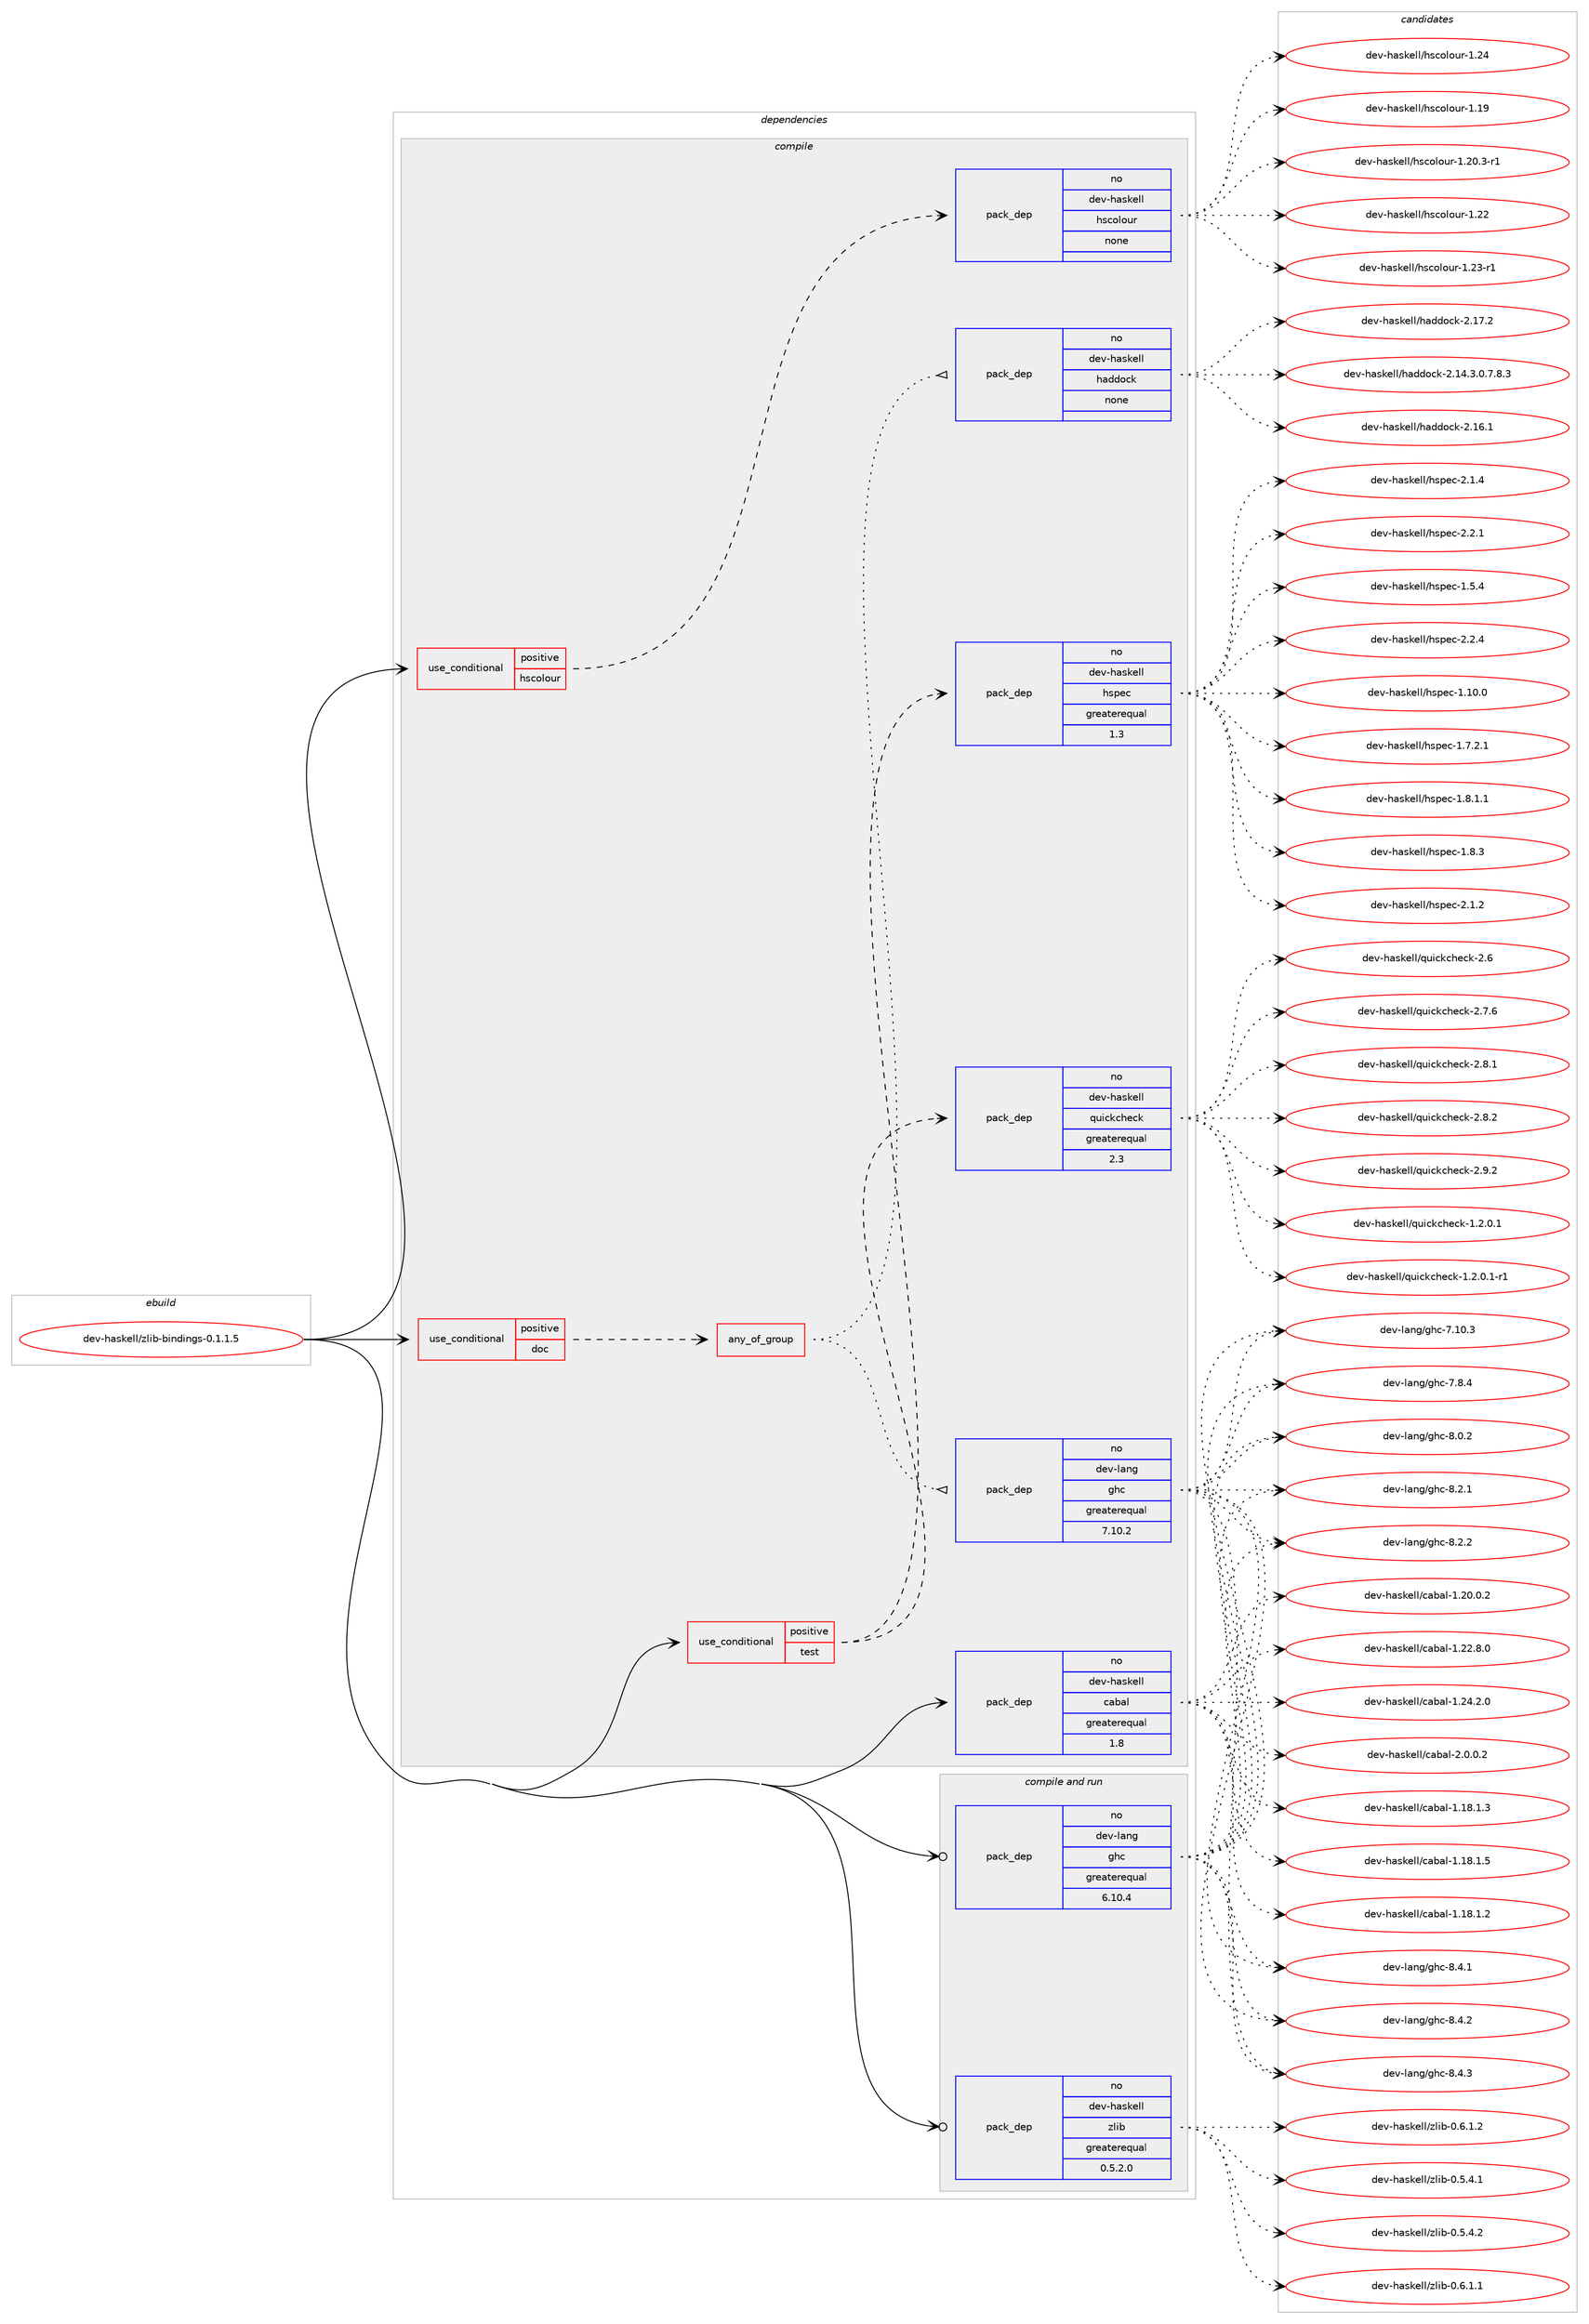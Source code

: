 digraph prolog {

# *************
# Graph options
# *************

newrank=true;
concentrate=true;
compound=true;
graph [rankdir=LR,fontname=Helvetica,fontsize=10,ranksep=1.5];#, ranksep=2.5, nodesep=0.2];
edge  [arrowhead=vee];
node  [fontname=Helvetica,fontsize=10];

# **********
# The ebuild
# **********

subgraph cluster_leftcol {
color=gray;
rank=same;
label=<<i>ebuild</i>>;
id [label="dev-haskell/zlib-bindings-0.1.1.5", color=red, width=4, href="../dev-haskell/zlib-bindings-0.1.1.5.svg"];
}

# ****************
# The dependencies
# ****************

subgraph cluster_midcol {
color=gray;
label=<<i>dependencies</i>>;
subgraph cluster_compile {
fillcolor="#eeeeee";
style=filled;
label=<<i>compile</i>>;
subgraph cond362330 {
dependency1350364 [label=<<TABLE BORDER="0" CELLBORDER="1" CELLSPACING="0" CELLPADDING="4"><TR><TD ROWSPAN="3" CELLPADDING="10">use_conditional</TD></TR><TR><TD>positive</TD></TR><TR><TD>doc</TD></TR></TABLE>>, shape=none, color=red];
subgraph any21871 {
dependency1350365 [label=<<TABLE BORDER="0" CELLBORDER="1" CELLSPACING="0" CELLPADDING="4"><TR><TD CELLPADDING="10">any_of_group</TD></TR></TABLE>>, shape=none, color=red];subgraph pack965611 {
dependency1350366 [label=<<TABLE BORDER="0" CELLBORDER="1" CELLSPACING="0" CELLPADDING="4" WIDTH="220"><TR><TD ROWSPAN="6" CELLPADDING="30">pack_dep</TD></TR><TR><TD WIDTH="110">no</TD></TR><TR><TD>dev-haskell</TD></TR><TR><TD>haddock</TD></TR><TR><TD>none</TD></TR><TR><TD></TD></TR></TABLE>>, shape=none, color=blue];
}
dependency1350365:e -> dependency1350366:w [weight=20,style="dotted",arrowhead="oinv"];
subgraph pack965612 {
dependency1350367 [label=<<TABLE BORDER="0" CELLBORDER="1" CELLSPACING="0" CELLPADDING="4" WIDTH="220"><TR><TD ROWSPAN="6" CELLPADDING="30">pack_dep</TD></TR><TR><TD WIDTH="110">no</TD></TR><TR><TD>dev-lang</TD></TR><TR><TD>ghc</TD></TR><TR><TD>greaterequal</TD></TR><TR><TD>7.10.2</TD></TR></TABLE>>, shape=none, color=blue];
}
dependency1350365:e -> dependency1350367:w [weight=20,style="dotted",arrowhead="oinv"];
}
dependency1350364:e -> dependency1350365:w [weight=20,style="dashed",arrowhead="vee"];
}
id:e -> dependency1350364:w [weight=20,style="solid",arrowhead="vee"];
subgraph cond362331 {
dependency1350368 [label=<<TABLE BORDER="0" CELLBORDER="1" CELLSPACING="0" CELLPADDING="4"><TR><TD ROWSPAN="3" CELLPADDING="10">use_conditional</TD></TR><TR><TD>positive</TD></TR><TR><TD>hscolour</TD></TR></TABLE>>, shape=none, color=red];
subgraph pack965613 {
dependency1350369 [label=<<TABLE BORDER="0" CELLBORDER="1" CELLSPACING="0" CELLPADDING="4" WIDTH="220"><TR><TD ROWSPAN="6" CELLPADDING="30">pack_dep</TD></TR><TR><TD WIDTH="110">no</TD></TR><TR><TD>dev-haskell</TD></TR><TR><TD>hscolour</TD></TR><TR><TD>none</TD></TR><TR><TD></TD></TR></TABLE>>, shape=none, color=blue];
}
dependency1350368:e -> dependency1350369:w [weight=20,style="dashed",arrowhead="vee"];
}
id:e -> dependency1350368:w [weight=20,style="solid",arrowhead="vee"];
subgraph cond362332 {
dependency1350370 [label=<<TABLE BORDER="0" CELLBORDER="1" CELLSPACING="0" CELLPADDING="4"><TR><TD ROWSPAN="3" CELLPADDING="10">use_conditional</TD></TR><TR><TD>positive</TD></TR><TR><TD>test</TD></TR></TABLE>>, shape=none, color=red];
subgraph pack965614 {
dependency1350371 [label=<<TABLE BORDER="0" CELLBORDER="1" CELLSPACING="0" CELLPADDING="4" WIDTH="220"><TR><TD ROWSPAN="6" CELLPADDING="30">pack_dep</TD></TR><TR><TD WIDTH="110">no</TD></TR><TR><TD>dev-haskell</TD></TR><TR><TD>hspec</TD></TR><TR><TD>greaterequal</TD></TR><TR><TD>1.3</TD></TR></TABLE>>, shape=none, color=blue];
}
dependency1350370:e -> dependency1350371:w [weight=20,style="dashed",arrowhead="vee"];
subgraph pack965615 {
dependency1350372 [label=<<TABLE BORDER="0" CELLBORDER="1" CELLSPACING="0" CELLPADDING="4" WIDTH="220"><TR><TD ROWSPAN="6" CELLPADDING="30">pack_dep</TD></TR><TR><TD WIDTH="110">no</TD></TR><TR><TD>dev-haskell</TD></TR><TR><TD>quickcheck</TD></TR><TR><TD>greaterequal</TD></TR><TR><TD>2.3</TD></TR></TABLE>>, shape=none, color=blue];
}
dependency1350370:e -> dependency1350372:w [weight=20,style="dashed",arrowhead="vee"];
}
id:e -> dependency1350370:w [weight=20,style="solid",arrowhead="vee"];
subgraph pack965616 {
dependency1350373 [label=<<TABLE BORDER="0" CELLBORDER="1" CELLSPACING="0" CELLPADDING="4" WIDTH="220"><TR><TD ROWSPAN="6" CELLPADDING="30">pack_dep</TD></TR><TR><TD WIDTH="110">no</TD></TR><TR><TD>dev-haskell</TD></TR><TR><TD>cabal</TD></TR><TR><TD>greaterequal</TD></TR><TR><TD>1.8</TD></TR></TABLE>>, shape=none, color=blue];
}
id:e -> dependency1350373:w [weight=20,style="solid",arrowhead="vee"];
}
subgraph cluster_compileandrun {
fillcolor="#eeeeee";
style=filled;
label=<<i>compile and run</i>>;
subgraph pack965617 {
dependency1350374 [label=<<TABLE BORDER="0" CELLBORDER="1" CELLSPACING="0" CELLPADDING="4" WIDTH="220"><TR><TD ROWSPAN="6" CELLPADDING="30">pack_dep</TD></TR><TR><TD WIDTH="110">no</TD></TR><TR><TD>dev-haskell</TD></TR><TR><TD>zlib</TD></TR><TR><TD>greaterequal</TD></TR><TR><TD>0.5.2.0</TD></TR></TABLE>>, shape=none, color=blue];
}
id:e -> dependency1350374:w [weight=20,style="solid",arrowhead="odotvee"];
subgraph pack965618 {
dependency1350375 [label=<<TABLE BORDER="0" CELLBORDER="1" CELLSPACING="0" CELLPADDING="4" WIDTH="220"><TR><TD ROWSPAN="6" CELLPADDING="30">pack_dep</TD></TR><TR><TD WIDTH="110">no</TD></TR><TR><TD>dev-lang</TD></TR><TR><TD>ghc</TD></TR><TR><TD>greaterequal</TD></TR><TR><TD>6.10.4</TD></TR></TABLE>>, shape=none, color=blue];
}
id:e -> dependency1350375:w [weight=20,style="solid",arrowhead="odotvee"];
}
subgraph cluster_run {
fillcolor="#eeeeee";
style=filled;
label=<<i>run</i>>;
}
}

# **************
# The candidates
# **************

subgraph cluster_choices {
rank=same;
color=gray;
label=<<i>candidates</i>>;

subgraph choice965611 {
color=black;
nodesep=1;
choice1001011184510497115107101108108471049710010011199107455046495246514648465546564651 [label="dev-haskell/haddock-2.14.3.0.7.8.3", color=red, width=4,href="../dev-haskell/haddock-2.14.3.0.7.8.3.svg"];
choice100101118451049711510710110810847104971001001119910745504649544649 [label="dev-haskell/haddock-2.16.1", color=red, width=4,href="../dev-haskell/haddock-2.16.1.svg"];
choice100101118451049711510710110810847104971001001119910745504649554650 [label="dev-haskell/haddock-2.17.2", color=red, width=4,href="../dev-haskell/haddock-2.17.2.svg"];
dependency1350366:e -> choice1001011184510497115107101108108471049710010011199107455046495246514648465546564651:w [style=dotted,weight="100"];
dependency1350366:e -> choice100101118451049711510710110810847104971001001119910745504649544649:w [style=dotted,weight="100"];
dependency1350366:e -> choice100101118451049711510710110810847104971001001119910745504649554650:w [style=dotted,weight="100"];
}
subgraph choice965612 {
color=black;
nodesep=1;
choice1001011184510897110103471031049945554649484651 [label="dev-lang/ghc-7.10.3", color=red, width=4,href="../dev-lang/ghc-7.10.3.svg"];
choice10010111845108971101034710310499455546564652 [label="dev-lang/ghc-7.8.4", color=red, width=4,href="../dev-lang/ghc-7.8.4.svg"];
choice10010111845108971101034710310499455646484650 [label="dev-lang/ghc-8.0.2", color=red, width=4,href="../dev-lang/ghc-8.0.2.svg"];
choice10010111845108971101034710310499455646504649 [label="dev-lang/ghc-8.2.1", color=red, width=4,href="../dev-lang/ghc-8.2.1.svg"];
choice10010111845108971101034710310499455646504650 [label="dev-lang/ghc-8.2.2", color=red, width=4,href="../dev-lang/ghc-8.2.2.svg"];
choice10010111845108971101034710310499455646524649 [label="dev-lang/ghc-8.4.1", color=red, width=4,href="../dev-lang/ghc-8.4.1.svg"];
choice10010111845108971101034710310499455646524650 [label="dev-lang/ghc-8.4.2", color=red, width=4,href="../dev-lang/ghc-8.4.2.svg"];
choice10010111845108971101034710310499455646524651 [label="dev-lang/ghc-8.4.3", color=red, width=4,href="../dev-lang/ghc-8.4.3.svg"];
dependency1350367:e -> choice1001011184510897110103471031049945554649484651:w [style=dotted,weight="100"];
dependency1350367:e -> choice10010111845108971101034710310499455546564652:w [style=dotted,weight="100"];
dependency1350367:e -> choice10010111845108971101034710310499455646484650:w [style=dotted,weight="100"];
dependency1350367:e -> choice10010111845108971101034710310499455646504649:w [style=dotted,weight="100"];
dependency1350367:e -> choice10010111845108971101034710310499455646504650:w [style=dotted,weight="100"];
dependency1350367:e -> choice10010111845108971101034710310499455646524649:w [style=dotted,weight="100"];
dependency1350367:e -> choice10010111845108971101034710310499455646524650:w [style=dotted,weight="100"];
dependency1350367:e -> choice10010111845108971101034710310499455646524651:w [style=dotted,weight="100"];
}
subgraph choice965613 {
color=black;
nodesep=1;
choice100101118451049711510710110810847104115991111081111171144549464957 [label="dev-haskell/hscolour-1.19", color=red, width=4,href="../dev-haskell/hscolour-1.19.svg"];
choice10010111845104971151071011081084710411599111108111117114454946504846514511449 [label="dev-haskell/hscolour-1.20.3-r1", color=red, width=4,href="../dev-haskell/hscolour-1.20.3-r1.svg"];
choice100101118451049711510710110810847104115991111081111171144549465050 [label="dev-haskell/hscolour-1.22", color=red, width=4,href="../dev-haskell/hscolour-1.22.svg"];
choice1001011184510497115107101108108471041159911110811111711445494650514511449 [label="dev-haskell/hscolour-1.23-r1", color=red, width=4,href="../dev-haskell/hscolour-1.23-r1.svg"];
choice100101118451049711510710110810847104115991111081111171144549465052 [label="dev-haskell/hscolour-1.24", color=red, width=4,href="../dev-haskell/hscolour-1.24.svg"];
dependency1350369:e -> choice100101118451049711510710110810847104115991111081111171144549464957:w [style=dotted,weight="100"];
dependency1350369:e -> choice10010111845104971151071011081084710411599111108111117114454946504846514511449:w [style=dotted,weight="100"];
dependency1350369:e -> choice100101118451049711510710110810847104115991111081111171144549465050:w [style=dotted,weight="100"];
dependency1350369:e -> choice1001011184510497115107101108108471041159911110811111711445494650514511449:w [style=dotted,weight="100"];
dependency1350369:e -> choice100101118451049711510710110810847104115991111081111171144549465052:w [style=dotted,weight="100"];
}
subgraph choice965614 {
color=black;
nodesep=1;
choice1001011184510497115107101108108471041151121019945494649484648 [label="dev-haskell/hspec-1.10.0", color=red, width=4,href="../dev-haskell/hspec-1.10.0.svg"];
choice10010111845104971151071011081084710411511210199454946534652 [label="dev-haskell/hspec-1.5.4", color=red, width=4,href="../dev-haskell/hspec-1.5.4.svg"];
choice100101118451049711510710110810847104115112101994549465546504649 [label="dev-haskell/hspec-1.7.2.1", color=red, width=4,href="../dev-haskell/hspec-1.7.2.1.svg"];
choice100101118451049711510710110810847104115112101994549465646494649 [label="dev-haskell/hspec-1.8.1.1", color=red, width=4,href="../dev-haskell/hspec-1.8.1.1.svg"];
choice10010111845104971151071011081084710411511210199454946564651 [label="dev-haskell/hspec-1.8.3", color=red, width=4,href="../dev-haskell/hspec-1.8.3.svg"];
choice10010111845104971151071011081084710411511210199455046494650 [label="dev-haskell/hspec-2.1.2", color=red, width=4,href="../dev-haskell/hspec-2.1.2.svg"];
choice10010111845104971151071011081084710411511210199455046494652 [label="dev-haskell/hspec-2.1.4", color=red, width=4,href="../dev-haskell/hspec-2.1.4.svg"];
choice10010111845104971151071011081084710411511210199455046504649 [label="dev-haskell/hspec-2.2.1", color=red, width=4,href="../dev-haskell/hspec-2.2.1.svg"];
choice10010111845104971151071011081084710411511210199455046504652 [label="dev-haskell/hspec-2.2.4", color=red, width=4,href="../dev-haskell/hspec-2.2.4.svg"];
dependency1350371:e -> choice1001011184510497115107101108108471041151121019945494649484648:w [style=dotted,weight="100"];
dependency1350371:e -> choice10010111845104971151071011081084710411511210199454946534652:w [style=dotted,weight="100"];
dependency1350371:e -> choice100101118451049711510710110810847104115112101994549465546504649:w [style=dotted,weight="100"];
dependency1350371:e -> choice100101118451049711510710110810847104115112101994549465646494649:w [style=dotted,weight="100"];
dependency1350371:e -> choice10010111845104971151071011081084710411511210199454946564651:w [style=dotted,weight="100"];
dependency1350371:e -> choice10010111845104971151071011081084710411511210199455046494650:w [style=dotted,weight="100"];
dependency1350371:e -> choice10010111845104971151071011081084710411511210199455046494652:w [style=dotted,weight="100"];
dependency1350371:e -> choice10010111845104971151071011081084710411511210199455046504649:w [style=dotted,weight="100"];
dependency1350371:e -> choice10010111845104971151071011081084710411511210199455046504652:w [style=dotted,weight="100"];
}
subgraph choice965615 {
color=black;
nodesep=1;
choice1001011184510497115107101108108471131171059910799104101991074549465046484649 [label="dev-haskell/quickcheck-1.2.0.1", color=red, width=4,href="../dev-haskell/quickcheck-1.2.0.1.svg"];
choice10010111845104971151071011081084711311710599107991041019910745494650464846494511449 [label="dev-haskell/quickcheck-1.2.0.1-r1", color=red, width=4,href="../dev-haskell/quickcheck-1.2.0.1-r1.svg"];
choice10010111845104971151071011081084711311710599107991041019910745504654 [label="dev-haskell/quickcheck-2.6", color=red, width=4,href="../dev-haskell/quickcheck-2.6.svg"];
choice100101118451049711510710110810847113117105991079910410199107455046554654 [label="dev-haskell/quickcheck-2.7.6", color=red, width=4,href="../dev-haskell/quickcheck-2.7.6.svg"];
choice100101118451049711510710110810847113117105991079910410199107455046564649 [label="dev-haskell/quickcheck-2.8.1", color=red, width=4,href="../dev-haskell/quickcheck-2.8.1.svg"];
choice100101118451049711510710110810847113117105991079910410199107455046564650 [label="dev-haskell/quickcheck-2.8.2", color=red, width=4,href="../dev-haskell/quickcheck-2.8.2.svg"];
choice100101118451049711510710110810847113117105991079910410199107455046574650 [label="dev-haskell/quickcheck-2.9.2", color=red, width=4,href="../dev-haskell/quickcheck-2.9.2.svg"];
dependency1350372:e -> choice1001011184510497115107101108108471131171059910799104101991074549465046484649:w [style=dotted,weight="100"];
dependency1350372:e -> choice10010111845104971151071011081084711311710599107991041019910745494650464846494511449:w [style=dotted,weight="100"];
dependency1350372:e -> choice10010111845104971151071011081084711311710599107991041019910745504654:w [style=dotted,weight="100"];
dependency1350372:e -> choice100101118451049711510710110810847113117105991079910410199107455046554654:w [style=dotted,weight="100"];
dependency1350372:e -> choice100101118451049711510710110810847113117105991079910410199107455046564649:w [style=dotted,weight="100"];
dependency1350372:e -> choice100101118451049711510710110810847113117105991079910410199107455046564650:w [style=dotted,weight="100"];
dependency1350372:e -> choice100101118451049711510710110810847113117105991079910410199107455046574650:w [style=dotted,weight="100"];
}
subgraph choice965616 {
color=black;
nodesep=1;
choice10010111845104971151071011081084799979897108454946495646494650 [label="dev-haskell/cabal-1.18.1.2", color=red, width=4,href="../dev-haskell/cabal-1.18.1.2.svg"];
choice10010111845104971151071011081084799979897108454946495646494651 [label="dev-haskell/cabal-1.18.1.3", color=red, width=4,href="../dev-haskell/cabal-1.18.1.3.svg"];
choice10010111845104971151071011081084799979897108454946495646494653 [label="dev-haskell/cabal-1.18.1.5", color=red, width=4,href="../dev-haskell/cabal-1.18.1.5.svg"];
choice10010111845104971151071011081084799979897108454946504846484650 [label="dev-haskell/cabal-1.20.0.2", color=red, width=4,href="../dev-haskell/cabal-1.20.0.2.svg"];
choice10010111845104971151071011081084799979897108454946505046564648 [label="dev-haskell/cabal-1.22.8.0", color=red, width=4,href="../dev-haskell/cabal-1.22.8.0.svg"];
choice10010111845104971151071011081084799979897108454946505246504648 [label="dev-haskell/cabal-1.24.2.0", color=red, width=4,href="../dev-haskell/cabal-1.24.2.0.svg"];
choice100101118451049711510710110810847999798971084550464846484650 [label="dev-haskell/cabal-2.0.0.2", color=red, width=4,href="../dev-haskell/cabal-2.0.0.2.svg"];
dependency1350373:e -> choice10010111845104971151071011081084799979897108454946495646494650:w [style=dotted,weight="100"];
dependency1350373:e -> choice10010111845104971151071011081084799979897108454946495646494651:w [style=dotted,weight="100"];
dependency1350373:e -> choice10010111845104971151071011081084799979897108454946495646494653:w [style=dotted,weight="100"];
dependency1350373:e -> choice10010111845104971151071011081084799979897108454946504846484650:w [style=dotted,weight="100"];
dependency1350373:e -> choice10010111845104971151071011081084799979897108454946505046564648:w [style=dotted,weight="100"];
dependency1350373:e -> choice10010111845104971151071011081084799979897108454946505246504648:w [style=dotted,weight="100"];
dependency1350373:e -> choice100101118451049711510710110810847999798971084550464846484650:w [style=dotted,weight="100"];
}
subgraph choice965617 {
color=black;
nodesep=1;
choice100101118451049711510710110810847122108105984548465346524649 [label="dev-haskell/zlib-0.5.4.1", color=red, width=4,href="../dev-haskell/zlib-0.5.4.1.svg"];
choice100101118451049711510710110810847122108105984548465346524650 [label="dev-haskell/zlib-0.5.4.2", color=red, width=4,href="../dev-haskell/zlib-0.5.4.2.svg"];
choice100101118451049711510710110810847122108105984548465446494649 [label="dev-haskell/zlib-0.6.1.1", color=red, width=4,href="../dev-haskell/zlib-0.6.1.1.svg"];
choice100101118451049711510710110810847122108105984548465446494650 [label="dev-haskell/zlib-0.6.1.2", color=red, width=4,href="../dev-haskell/zlib-0.6.1.2.svg"];
dependency1350374:e -> choice100101118451049711510710110810847122108105984548465346524649:w [style=dotted,weight="100"];
dependency1350374:e -> choice100101118451049711510710110810847122108105984548465346524650:w [style=dotted,weight="100"];
dependency1350374:e -> choice100101118451049711510710110810847122108105984548465446494649:w [style=dotted,weight="100"];
dependency1350374:e -> choice100101118451049711510710110810847122108105984548465446494650:w [style=dotted,weight="100"];
}
subgraph choice965618 {
color=black;
nodesep=1;
choice1001011184510897110103471031049945554649484651 [label="dev-lang/ghc-7.10.3", color=red, width=4,href="../dev-lang/ghc-7.10.3.svg"];
choice10010111845108971101034710310499455546564652 [label="dev-lang/ghc-7.8.4", color=red, width=4,href="../dev-lang/ghc-7.8.4.svg"];
choice10010111845108971101034710310499455646484650 [label="dev-lang/ghc-8.0.2", color=red, width=4,href="../dev-lang/ghc-8.0.2.svg"];
choice10010111845108971101034710310499455646504649 [label="dev-lang/ghc-8.2.1", color=red, width=4,href="../dev-lang/ghc-8.2.1.svg"];
choice10010111845108971101034710310499455646504650 [label="dev-lang/ghc-8.2.2", color=red, width=4,href="../dev-lang/ghc-8.2.2.svg"];
choice10010111845108971101034710310499455646524649 [label="dev-lang/ghc-8.4.1", color=red, width=4,href="../dev-lang/ghc-8.4.1.svg"];
choice10010111845108971101034710310499455646524650 [label="dev-lang/ghc-8.4.2", color=red, width=4,href="../dev-lang/ghc-8.4.2.svg"];
choice10010111845108971101034710310499455646524651 [label="dev-lang/ghc-8.4.3", color=red, width=4,href="../dev-lang/ghc-8.4.3.svg"];
dependency1350375:e -> choice1001011184510897110103471031049945554649484651:w [style=dotted,weight="100"];
dependency1350375:e -> choice10010111845108971101034710310499455546564652:w [style=dotted,weight="100"];
dependency1350375:e -> choice10010111845108971101034710310499455646484650:w [style=dotted,weight="100"];
dependency1350375:e -> choice10010111845108971101034710310499455646504649:w [style=dotted,weight="100"];
dependency1350375:e -> choice10010111845108971101034710310499455646504650:w [style=dotted,weight="100"];
dependency1350375:e -> choice10010111845108971101034710310499455646524649:w [style=dotted,weight="100"];
dependency1350375:e -> choice10010111845108971101034710310499455646524650:w [style=dotted,weight="100"];
dependency1350375:e -> choice10010111845108971101034710310499455646524651:w [style=dotted,weight="100"];
}
}

}
